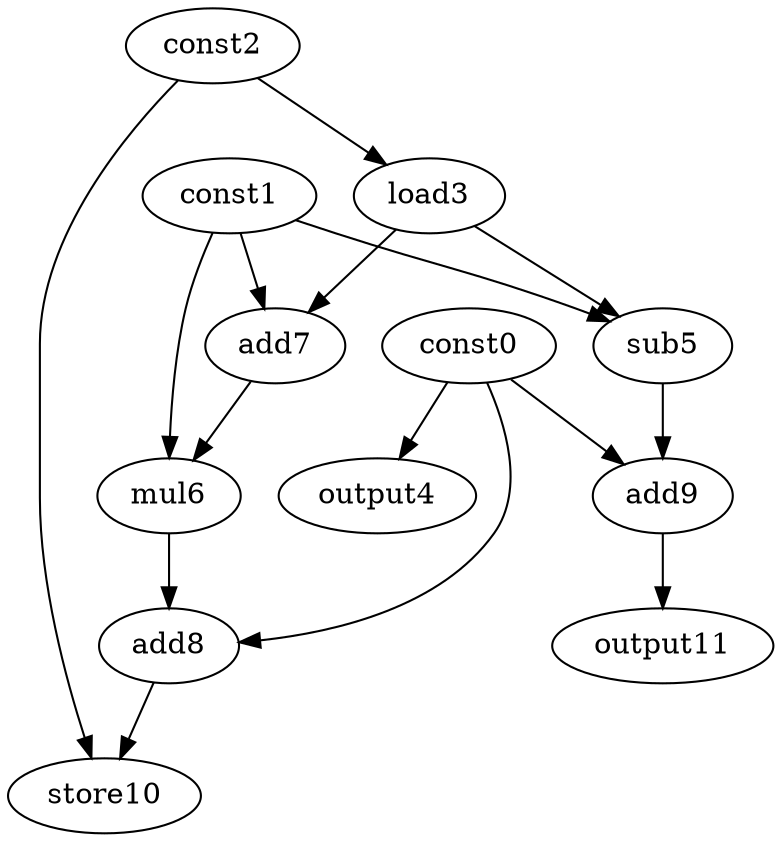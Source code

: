 digraph G { 
const0[opcode=const]; 
const1[opcode=const]; 
const2[opcode=const]; 
load3[opcode=load]; 
output4[opcode=output]; 
sub5[opcode=sub]; 
mul6[opcode=mul]; 
add7[opcode=add]; 
add8[opcode=add]; 
add9[opcode=add]; 
store10[opcode=store]; 
output11[opcode=output]; 
const2->load3[operand=0];
const0->output4[operand=0];
const1->sub5[operand=0];
load3->sub5[operand=1];
const1->add7[operand=0];
load3->add7[operand=1];
const1->mul6[operand=0];
add7->mul6[operand=1];
const0->add9[operand=0];
sub5->add9[operand=1];
const0->add8[operand=0];
mul6->add8[operand=1];
add9->output11[operand=0];
add8->store10[operand=0];
const2->store10[operand=1];
}

